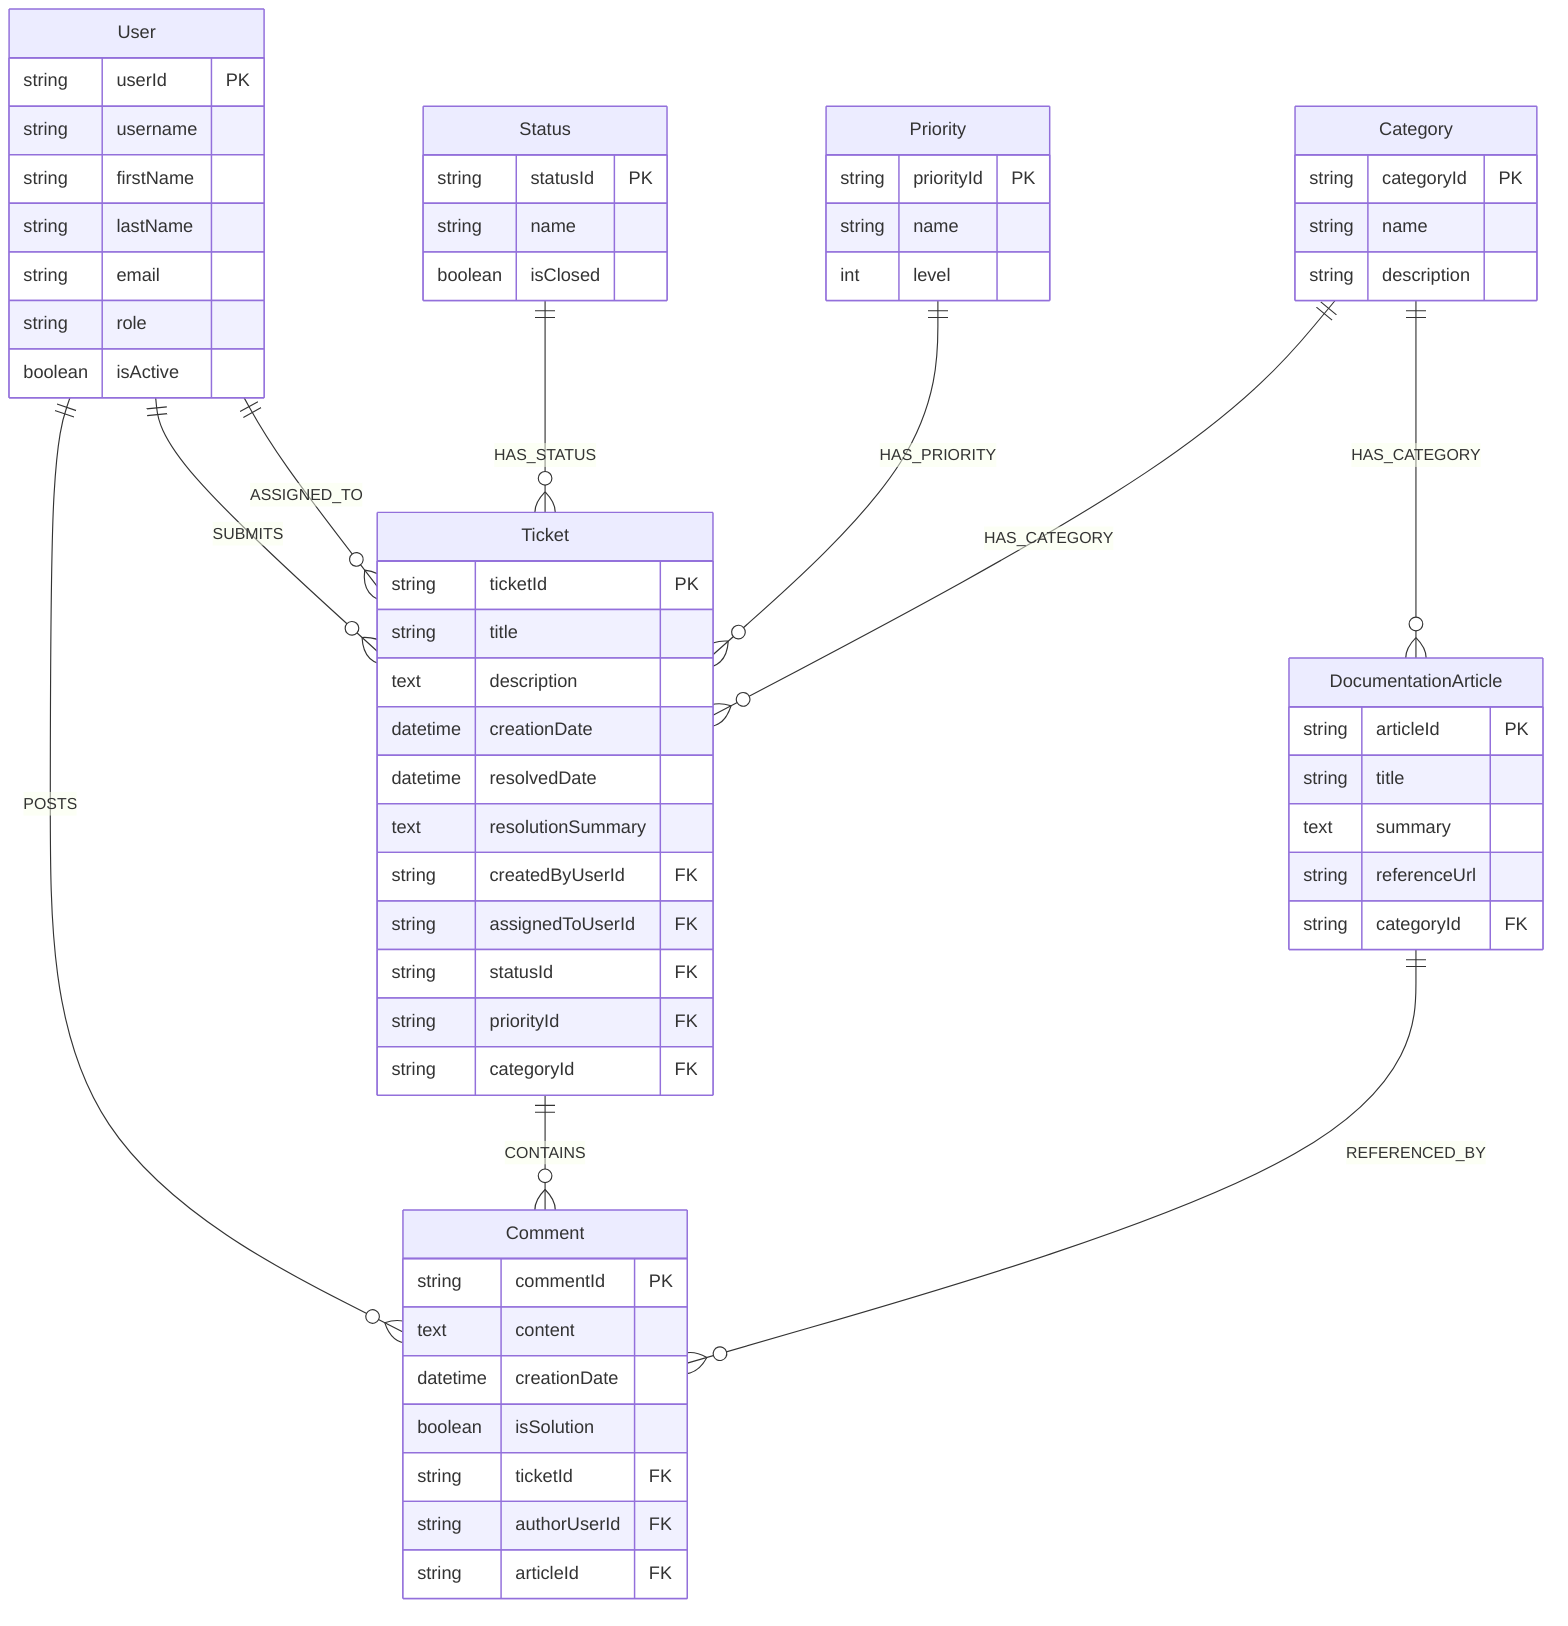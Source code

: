 erDiagram
    User {
        string userId PK
        string username
        string firstName
        string lastName
        string email
        string role
        boolean isActive
    }

    Status {
        string statusId PK
        string name
        boolean isClosed
    }

    Priority {
        string priorityId PK
        string name
        int level
    }

    Category {
        string categoryId PK
        string name
        string description
    }

    Ticket {
        string ticketId PK
        string title
        text description
        datetime creationDate
        datetime resolvedDate
        text resolutionSummary
        string createdByUserId FK
        string assignedToUserId FK
        string statusId FK
        string priorityId FK
        string categoryId FK
    }

    Comment {
        string commentId PK
        text content
        datetime creationDate
        boolean isSolution
        string ticketId FK
        string authorUserId FK
        string articleId FK
    }

    DocumentationArticle {
        string articleId PK
        string title
        text summary
        string referenceUrl
        string categoryId FK
    }

    %% Relationships
    User     ||--o{ Ticket   : "SUBMITS"
    User     ||--o{ Ticket   : "ASSIGNED_TO"
    User     ||--o{ Comment  : "POSTS"

    Status   ||--o{ Ticket   : "HAS_STATUS"
    Priority ||--o{ Ticket   : "HAS_PRIORITY"
    Category ||--o{ Ticket   : "HAS_CATEGORY"
    Category ||--o{ DocumentationArticle : "HAS_CATEGORY"

    Ticket ||--o{ Comment  : "CONTAINS"
    DocumentationArticle ||--o{ Comment : "REFERENCED_BY"